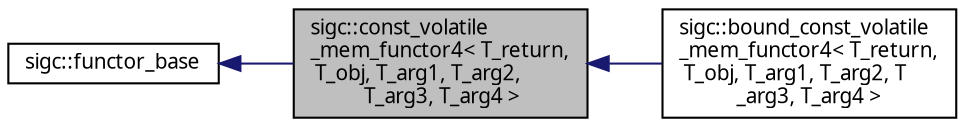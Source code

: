 digraph "sigc::const_volatile_mem_functor4&lt; T_return, T_obj, T_arg1, T_arg2, T_arg3, T_arg4 &gt;"
{
  edge [fontname="Sans",fontsize="10",labelfontname="Sans",labelfontsize="10"];
  node [fontname="Sans",fontsize="10",shape=record];
  rankdir="LR";
  Node1 [label="sigc::const_volatile\l_mem_functor4\< T_return,\l T_obj, T_arg1, T_arg2,\l T_arg3, T_arg4 \>",height=0.2,width=0.4,color="black", fillcolor="grey75", style="filled" fontcolor="black"];
  Node2 -> Node1 [dir="back",color="midnightblue",fontsize="10",style="solid",fontname="Sans"];
  Node2 [label="sigc::functor_base",height=0.2,width=0.4,color="black", fillcolor="white", style="filled",URL="$structsigc_1_1functor__base.html",tooltip="A hint to the compiler."];
  Node1 -> Node3 [dir="back",color="midnightblue",fontsize="10",style="solid",fontname="Sans"];
  Node3 [label="sigc::bound_const_volatile\l_mem_functor4\< T_return,\l T_obj, T_arg1, T_arg2, T\l_arg3, T_arg4 \>",height=0.2,width=0.4,color="black", fillcolor="white", style="filled",URL="$classsigc_1_1bound__const__volatile__mem__functor4.html",tooltip="bound_const_volatile_mem_functor4 encapsulates a const volatile method with 4 arguments and an object..."];
}
